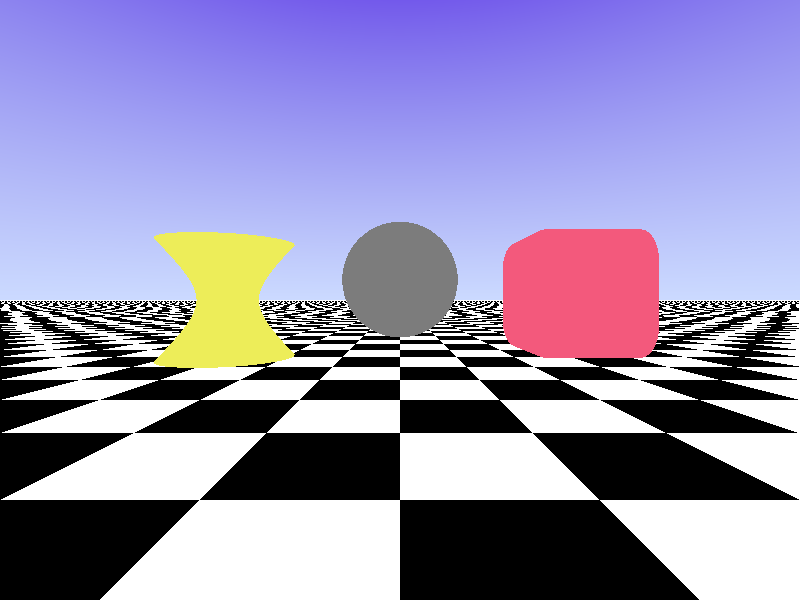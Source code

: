 // PoVRay 3.7 Scene File " ... .pov"
// author:  ...
// date:    ...
//--------------------------------------------------------------------------
#version 3.7;
global_settings{ assumed_gamma 1.0 }
#default{ finish{ ambient 0.1 diffuse 0.9 }} 
//--------------------------------------------------------------------------
#include "colors.inc"
#include "textures.inc"
#include "glass.inc"
#include "metals.inc"
#include "golds.inc"
#include "stones.inc"
#include "woods.inc"
#include "shapes.inc"
#include "shapes2.inc"
#include "functions.inc"
#include "math.inc"
#include "transforms.inc"
//--------------------------------------------------------------------------
// camera ------------------------------------------------------------------
#declare Camera_0 = camera {perspective angle 75               // front view
                            location  <0.0 , 1.0 ,-3.0>
                            right     x*image_width/image_height
                            look_at   <0.0 , 1.0 , 0.0>}
#declare Camera_1 = camera {/*ultra_wide_angle*/ angle 90   // diagonal view
                            location  <-10.0 , 2.5 ,-3.0>
                            right     x*image_width/image_height
                            look_at   <0.0 , 1.0 , 0.0>}
#declare Camera_2 = camera {/*ultra_wide_angle*/ angle 90  //right side view
                            location  <7.0 , 1.0 , 0.0>
                            right     x*image_width/image_height
                            look_at   <0.0 , 1.0 , 0.0>}
#declare Camera_3 = camera {/*ultra_wide_angle*/ angle 90        // top view
                            location  <0.0 , 3.0 ,-0.001>
                            right     x*image_width/image_height
                            look_at   <0.0 , 1.0 , 0.0>}
camera{Camera_2}
// sun ----------------------------------------------------------------------
light_source{< 3000,3000,-3000> color White}
// sky ----------------------------------------------------------------------
sky_sphere { pigment { gradient <0,1,0>
                       color_map { [0.00 rgb <0.6,0.7,1.0>]
                                   [0.35 rgb <0.1,0.0,0.8>]
                                   [0.65 rgb <0.1,0.0,0.8>]
                                   [1.00 rgb <0.6,0.7,1.0>] 
                                 } 
                       scale 2         
                     } // end of pigment
           } //end of skysphere
// ground -------------------------------------------------------------------
plane{ <0,1,0>, 0 
       texture{ pigment{ checker color rgb<1,1,1>*1.2 color rgb<0.25,0.15,0.1>*0}
              //normal { bumps 0.75 scale 0.025}
                finish { phong 0.1}
              } // end of texture
     } // end of plane
//---------------------------------------------------------------------------
//---------------------------- objects in scene ----------------------------
//---------------------------------------------------------------------------

// sample sphere
sphere { <0,0,0>, 1.00 
         texture { Polished_Chrome
                   //pigment{ color Red } // rgb< 1, 0.0, 0.0>}
                   //finish { phong 1 reflection {0.40 metallic 0.5}}
                 } // end of texture 

          scale<1,1,1>  rotate<0,0,0>  translate<0,1.35,0>  
       }  // end of sphere -----------------------------------  
       

object{ // Round_Box(A, B, WireRadius, UseMerge)
        Round_Box(<-1,0,-1>,<1,1,1>, 0.25   , 0)  
         
                 material{ texture { Ruby_Glass } // end of texture 
                   interior{ I_Glass } // end of interior
                 } // end of material -------------------

        scale<1,2,1>  rotate<0, 0,0> translate<0,0.1,3>
      } // ---------------------------------------------------------


intersection{

  box{ <-2.5,-2.0,-2.5>,<2.5, 2.00,2.5> } 
  object{ Hyperboloid_Y }
   
                  texture{ Gold_Metal
                  finish { phong 0.1  }
                  scale 0.5
                } // end of texture ---------------------------  

  scale <1,1,1>*0.5 rotate<0,0,0> translate<0,1,-3>
} // end of intersection  -----------------------------
